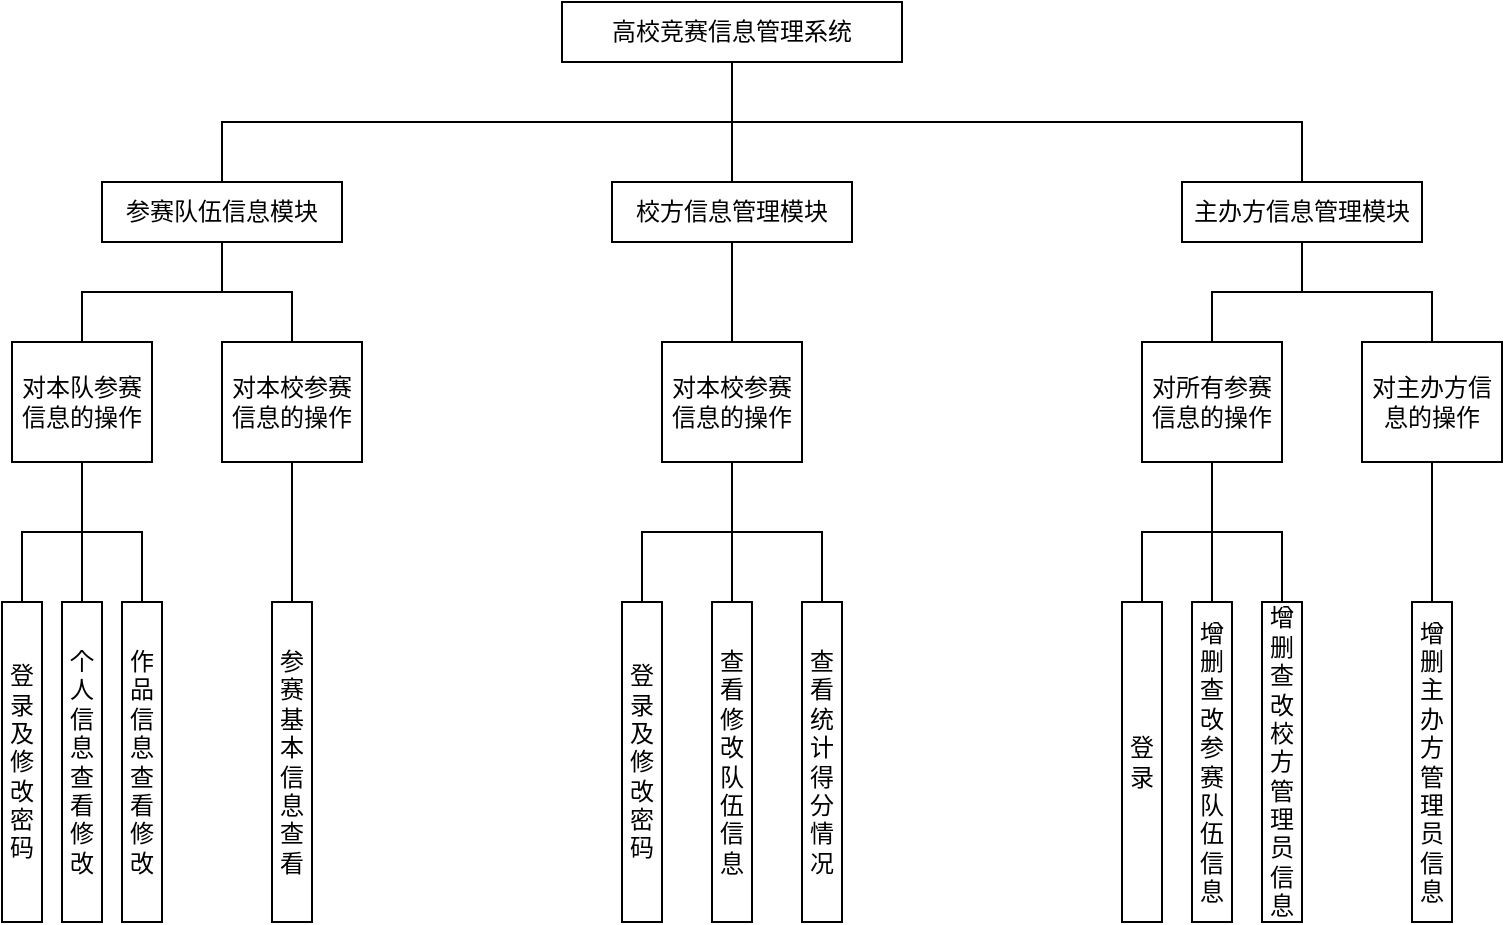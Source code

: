 <mxfile version="12.4.3" type="device" pages="1"><diagram id="TRq0Pk4OZUuJqTtZwVB9" name="Page-1"><mxGraphModel dx="868" dy="401" grid="1" gridSize="10" guides="1" tooltips="1" connect="1" arrows="1" fold="1" page="1" pageScale="1" pageWidth="827" pageHeight="1169" math="0" shadow="0"><root><mxCell id="0"/><mxCell id="1" parent="0"/><mxCell id="O62P-oTM7RWoWenr18MV-11" style="edgeStyle=orthogonalEdgeStyle;rounded=0;orthogonalLoop=1;jettySize=auto;html=1;exitX=0.5;exitY=1;exitDx=0;exitDy=0;entryX=0.5;entryY=0;entryDx=0;entryDy=0;endArrow=none;endFill=0;" edge="1" parent="1" source="O62P-oTM7RWoWenr18MV-1" target="O62P-oTM7RWoWenr18MV-2"><mxGeometry relative="1" as="geometry"/></mxCell><mxCell id="O62P-oTM7RWoWenr18MV-12" style="edgeStyle=orthogonalEdgeStyle;rounded=0;orthogonalLoop=1;jettySize=auto;html=1;exitX=0.5;exitY=1;exitDx=0;exitDy=0;entryX=0.5;entryY=0;entryDx=0;entryDy=0;endArrow=none;endFill=0;" edge="1" parent="1" source="O62P-oTM7RWoWenr18MV-1" target="O62P-oTM7RWoWenr18MV-3"><mxGeometry relative="1" as="geometry"/></mxCell><mxCell id="O62P-oTM7RWoWenr18MV-13" style="edgeStyle=orthogonalEdgeStyle;rounded=0;orthogonalLoop=1;jettySize=auto;html=1;exitX=0.5;exitY=1;exitDx=0;exitDy=0;endArrow=none;endFill=0;" edge="1" parent="1" source="O62P-oTM7RWoWenr18MV-1" target="O62P-oTM7RWoWenr18MV-4"><mxGeometry relative="1" as="geometry"/></mxCell><mxCell id="O62P-oTM7RWoWenr18MV-1" value="高校竞赛信息管理系统" style="rounded=0;whiteSpace=wrap;html=1;" vertex="1" parent="1"><mxGeometry x="350" y="50" width="170" height="30" as="geometry"/></mxCell><mxCell id="O62P-oTM7RWoWenr18MV-18" style="edgeStyle=orthogonalEdgeStyle;rounded=0;orthogonalLoop=1;jettySize=auto;html=1;exitX=0.5;exitY=1;exitDx=0;exitDy=0;endArrow=none;endFill=0;" edge="1" parent="1" source="O62P-oTM7RWoWenr18MV-2" target="O62P-oTM7RWoWenr18MV-5"><mxGeometry relative="1" as="geometry"/></mxCell><mxCell id="O62P-oTM7RWoWenr18MV-20" style="edgeStyle=orthogonalEdgeStyle;rounded=0;orthogonalLoop=1;jettySize=auto;html=1;exitX=0.5;exitY=1;exitDx=0;exitDy=0;endArrow=none;endFill=0;" edge="1" parent="1" source="O62P-oTM7RWoWenr18MV-2" target="O62P-oTM7RWoWenr18MV-6"><mxGeometry relative="1" as="geometry"/></mxCell><mxCell id="O62P-oTM7RWoWenr18MV-2" value="参赛队伍信息模块" style="rounded=0;whiteSpace=wrap;html=1;" vertex="1" parent="1"><mxGeometry x="120" y="140" width="120" height="30" as="geometry"/></mxCell><mxCell id="O62P-oTM7RWoWenr18MV-26" style="edgeStyle=orthogonalEdgeStyle;rounded=0;orthogonalLoop=1;jettySize=auto;html=1;exitX=0.5;exitY=1;exitDx=0;exitDy=0;endArrow=none;endFill=0;" edge="1" parent="1" source="O62P-oTM7RWoWenr18MV-3" target="O62P-oTM7RWoWenr18MV-25"><mxGeometry relative="1" as="geometry"/></mxCell><mxCell id="O62P-oTM7RWoWenr18MV-3" value="校方信息管理模块" style="rounded=0;whiteSpace=wrap;html=1;" vertex="1" parent="1"><mxGeometry x="375" y="140" width="120" height="30" as="geometry"/></mxCell><mxCell id="O62P-oTM7RWoWenr18MV-41" style="edgeStyle=orthogonalEdgeStyle;rounded=0;orthogonalLoop=1;jettySize=auto;html=1;exitX=0.5;exitY=1;exitDx=0;exitDy=0;endArrow=none;endFill=0;" edge="1" parent="1" source="O62P-oTM7RWoWenr18MV-4" target="O62P-oTM7RWoWenr18MV-36"><mxGeometry relative="1" as="geometry"/></mxCell><mxCell id="O62P-oTM7RWoWenr18MV-42" style="edgeStyle=orthogonalEdgeStyle;rounded=0;orthogonalLoop=1;jettySize=auto;html=1;exitX=0.5;exitY=1;exitDx=0;exitDy=0;endArrow=none;endFill=0;" edge="1" parent="1" source="O62P-oTM7RWoWenr18MV-4" target="O62P-oTM7RWoWenr18MV-37"><mxGeometry relative="1" as="geometry"/></mxCell><mxCell id="O62P-oTM7RWoWenr18MV-4" value="主办方信息管理模块" style="rounded=0;whiteSpace=wrap;html=1;" vertex="1" parent="1"><mxGeometry x="660" y="140" width="120" height="30" as="geometry"/></mxCell><mxCell id="O62P-oTM7RWoWenr18MV-21" style="edgeStyle=orthogonalEdgeStyle;rounded=0;orthogonalLoop=1;jettySize=auto;html=1;exitX=0.5;exitY=1;exitDx=0;exitDy=0;entryX=0.5;entryY=0;entryDx=0;entryDy=0;endArrow=none;endFill=0;" edge="1" parent="1" source="O62P-oTM7RWoWenr18MV-5" target="O62P-oTM7RWoWenr18MV-7"><mxGeometry relative="1" as="geometry"/></mxCell><mxCell id="O62P-oTM7RWoWenr18MV-22" style="edgeStyle=orthogonalEdgeStyle;rounded=0;orthogonalLoop=1;jettySize=auto;html=1;exitX=0.5;exitY=1;exitDx=0;exitDy=0;entryX=0.5;entryY=0;entryDx=0;entryDy=0;endArrow=none;endFill=0;" edge="1" parent="1" source="O62P-oTM7RWoWenr18MV-5" target="O62P-oTM7RWoWenr18MV-8"><mxGeometry relative="1" as="geometry"/></mxCell><mxCell id="O62P-oTM7RWoWenr18MV-23" style="edgeStyle=orthogonalEdgeStyle;rounded=0;orthogonalLoop=1;jettySize=auto;html=1;exitX=0.5;exitY=1;exitDx=0;exitDy=0;endArrow=none;endFill=0;" edge="1" parent="1" source="O62P-oTM7RWoWenr18MV-5" target="O62P-oTM7RWoWenr18MV-9"><mxGeometry relative="1" as="geometry"/></mxCell><mxCell id="O62P-oTM7RWoWenr18MV-5" value="对本队参赛信息的操作" style="rounded=0;whiteSpace=wrap;html=1;" vertex="1" parent="1"><mxGeometry x="75" y="220" width="70" height="60" as="geometry"/></mxCell><mxCell id="O62P-oTM7RWoWenr18MV-24" style="edgeStyle=orthogonalEdgeStyle;rounded=0;orthogonalLoop=1;jettySize=auto;html=1;exitX=0.5;exitY=1;exitDx=0;exitDy=0;endArrow=none;endFill=0;" edge="1" parent="1" source="O62P-oTM7RWoWenr18MV-6" target="O62P-oTM7RWoWenr18MV-10"><mxGeometry relative="1" as="geometry"/></mxCell><mxCell id="O62P-oTM7RWoWenr18MV-6" value="对本校参赛信息的操作" style="rounded=0;whiteSpace=wrap;html=1;" vertex="1" parent="1"><mxGeometry x="180" y="220" width="70" height="60" as="geometry"/></mxCell><mxCell id="O62P-oTM7RWoWenr18MV-7" value="登录及修改密码" style="rounded=0;whiteSpace=wrap;html=1;" vertex="1" parent="1"><mxGeometry x="70" y="350" width="20" height="160" as="geometry"/></mxCell><mxCell id="O62P-oTM7RWoWenr18MV-8" value="个人信息查看修改" style="rounded=0;whiteSpace=wrap;html=1;" vertex="1" parent="1"><mxGeometry x="100" y="350" width="20" height="160" as="geometry"/></mxCell><mxCell id="O62P-oTM7RWoWenr18MV-9" value="作品信息查看修改" style="rounded=0;whiteSpace=wrap;html=1;" vertex="1" parent="1"><mxGeometry x="130" y="350" width="20" height="160" as="geometry"/></mxCell><mxCell id="O62P-oTM7RWoWenr18MV-10" value="参赛基本信息查看" style="rounded=0;whiteSpace=wrap;html=1;" vertex="1" parent="1"><mxGeometry x="205" y="350" width="20" height="160" as="geometry"/></mxCell><mxCell id="O62P-oTM7RWoWenr18MV-30" style="edgeStyle=orthogonalEdgeStyle;rounded=0;orthogonalLoop=1;jettySize=auto;html=1;exitX=0.5;exitY=1;exitDx=0;exitDy=0;entryX=0.5;entryY=0;entryDx=0;entryDy=0;endArrow=none;endFill=0;" edge="1" parent="1" source="O62P-oTM7RWoWenr18MV-25" target="O62P-oTM7RWoWenr18MV-27"><mxGeometry relative="1" as="geometry"/></mxCell><mxCell id="O62P-oTM7RWoWenr18MV-31" style="edgeStyle=orthogonalEdgeStyle;rounded=0;orthogonalLoop=1;jettySize=auto;html=1;exitX=0.5;exitY=1;exitDx=0;exitDy=0;endArrow=none;endFill=0;" edge="1" parent="1" source="O62P-oTM7RWoWenr18MV-25" target="O62P-oTM7RWoWenr18MV-28"><mxGeometry relative="1" as="geometry"/></mxCell><mxCell id="O62P-oTM7RWoWenr18MV-32" style="edgeStyle=orthogonalEdgeStyle;rounded=0;orthogonalLoop=1;jettySize=auto;html=1;exitX=0.5;exitY=1;exitDx=0;exitDy=0;entryX=0.5;entryY=0;entryDx=0;entryDy=0;endArrow=none;endFill=0;" edge="1" parent="1" source="O62P-oTM7RWoWenr18MV-25" target="O62P-oTM7RWoWenr18MV-29"><mxGeometry relative="1" as="geometry"/></mxCell><mxCell id="O62P-oTM7RWoWenr18MV-25" value="对本校参赛信息的操作" style="rounded=0;whiteSpace=wrap;html=1;" vertex="1" parent="1"><mxGeometry x="400" y="220" width="70" height="60" as="geometry"/></mxCell><mxCell id="O62P-oTM7RWoWenr18MV-27" value="登录及修改密码" style="rounded=0;whiteSpace=wrap;html=1;" vertex="1" parent="1"><mxGeometry x="380" y="350" width="20" height="160" as="geometry"/></mxCell><mxCell id="O62P-oTM7RWoWenr18MV-28" value="查看修改队伍信息" style="rounded=0;whiteSpace=wrap;html=1;" vertex="1" parent="1"><mxGeometry x="425" y="350" width="20" height="160" as="geometry"/></mxCell><mxCell id="O62P-oTM7RWoWenr18MV-29" value="查看统计得分情况" style="rounded=0;whiteSpace=wrap;html=1;" vertex="1" parent="1"><mxGeometry x="470" y="350" width="20" height="160" as="geometry"/></mxCell><mxCell id="O62P-oTM7RWoWenr18MV-35" value="登录" style="rounded=0;whiteSpace=wrap;html=1;" vertex="1" parent="1"><mxGeometry x="630" y="350" width="20" height="160" as="geometry"/></mxCell><mxCell id="O62P-oTM7RWoWenr18MV-43" style="edgeStyle=orthogonalEdgeStyle;rounded=0;orthogonalLoop=1;jettySize=auto;html=1;exitX=0.5;exitY=1;exitDx=0;exitDy=0;endArrow=none;endFill=0;" edge="1" parent="1" source="O62P-oTM7RWoWenr18MV-36" target="O62P-oTM7RWoWenr18MV-35"><mxGeometry relative="1" as="geometry"/></mxCell><mxCell id="O62P-oTM7RWoWenr18MV-44" style="edgeStyle=orthogonalEdgeStyle;rounded=0;orthogonalLoop=1;jettySize=auto;html=1;exitX=0.5;exitY=1;exitDx=0;exitDy=0;endArrow=none;endFill=0;" edge="1" parent="1" source="O62P-oTM7RWoWenr18MV-36" target="O62P-oTM7RWoWenr18MV-38"><mxGeometry relative="1" as="geometry"/></mxCell><mxCell id="O62P-oTM7RWoWenr18MV-45" style="edgeStyle=orthogonalEdgeStyle;rounded=0;orthogonalLoop=1;jettySize=auto;html=1;exitX=0.5;exitY=1;exitDx=0;exitDy=0;endArrow=none;endFill=0;" edge="1" parent="1" source="O62P-oTM7RWoWenr18MV-36" target="O62P-oTM7RWoWenr18MV-39"><mxGeometry relative="1" as="geometry"/></mxCell><mxCell id="O62P-oTM7RWoWenr18MV-36" value="对所有参赛信息的操作" style="rounded=0;whiteSpace=wrap;html=1;" vertex="1" parent="1"><mxGeometry x="640" y="220" width="70" height="60" as="geometry"/></mxCell><mxCell id="O62P-oTM7RWoWenr18MV-46" style="edgeStyle=orthogonalEdgeStyle;rounded=0;orthogonalLoop=1;jettySize=auto;html=1;exitX=0.5;exitY=1;exitDx=0;exitDy=0;endArrow=none;endFill=0;" edge="1" parent="1" source="O62P-oTM7RWoWenr18MV-37" target="O62P-oTM7RWoWenr18MV-40"><mxGeometry relative="1" as="geometry"/></mxCell><mxCell id="O62P-oTM7RWoWenr18MV-37" value="对主办方信息的操作" style="rounded=0;whiteSpace=wrap;html=1;" vertex="1" parent="1"><mxGeometry x="750" y="220" width="70" height="60" as="geometry"/></mxCell><mxCell id="O62P-oTM7RWoWenr18MV-38" value="增删查改参赛队伍信息" style="rounded=0;whiteSpace=wrap;html=1;" vertex="1" parent="1"><mxGeometry x="665" y="350" width="20" height="160" as="geometry"/></mxCell><mxCell id="O62P-oTM7RWoWenr18MV-39" value="增删查改校方管理员信息" style="rounded=0;whiteSpace=wrap;html=1;" vertex="1" parent="1"><mxGeometry x="700" y="350" width="20" height="160" as="geometry"/></mxCell><mxCell id="O62P-oTM7RWoWenr18MV-40" value="增删主办方管理员信息" style="rounded=0;whiteSpace=wrap;html=1;" vertex="1" parent="1"><mxGeometry x="775" y="350" width="20" height="160" as="geometry"/></mxCell></root></mxGraphModel></diagram></mxfile>